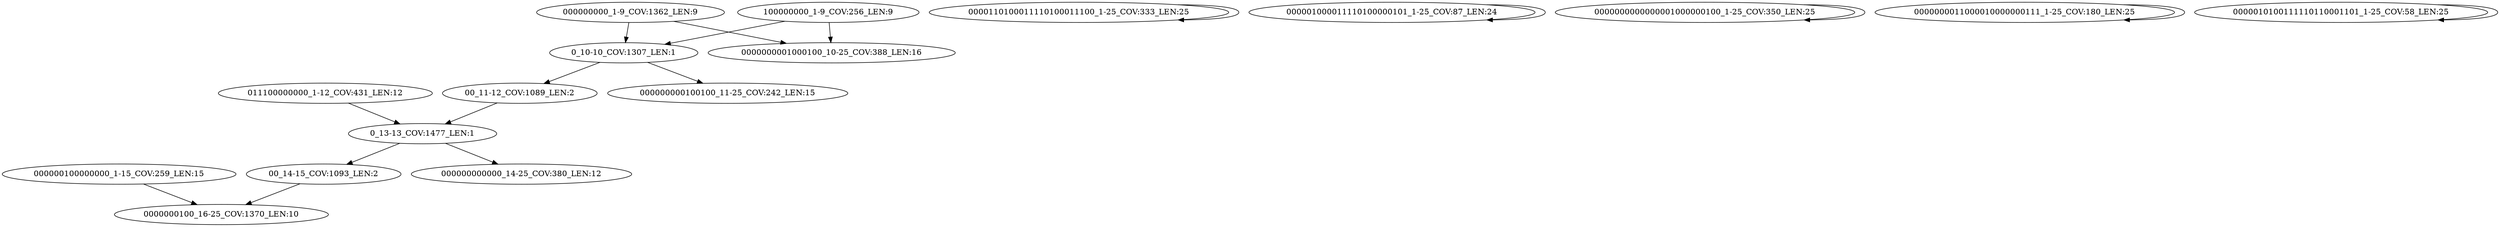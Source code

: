 digraph G {
    "000000100000000_1-15_COV:259_LEN:15" -> "0000000100_16-25_COV:1370_LEN:10";
    "00_14-15_COV:1093_LEN:2" -> "0000000100_16-25_COV:1370_LEN:10";
    "0000110100011110100011100_1-25_COV:333_LEN:25" -> "0000110100011110100011100_1-25_COV:333_LEN:25";
    "000001000011110100000101_1-25_COV:87_LEN:24" -> "000001000011110100000101_1-25_COV:87_LEN:24";
    "000000000_1-9_COV:1362_LEN:9" -> "0000000001000100_10-25_COV:388_LEN:16";
    "000000000_1-9_COV:1362_LEN:9" -> "0_10-10_COV:1307_LEN:1";
    "011100000000_1-12_COV:431_LEN:12" -> "0_13-13_COV:1477_LEN:1";
    "100000000_1-9_COV:256_LEN:9" -> "0000000001000100_10-25_COV:388_LEN:16";
    "100000000_1-9_COV:256_LEN:9" -> "0_10-10_COV:1307_LEN:1";
    "0_10-10_COV:1307_LEN:1" -> "00_11-12_COV:1089_LEN:2";
    "0_10-10_COV:1307_LEN:1" -> "000000000100100_11-25_COV:242_LEN:15";
    "0000000000000001000000100_1-25_COV:350_LEN:25" -> "0000000000000001000000100_1-25_COV:350_LEN:25";
    "0000000011000010000000111_1-25_COV:180_LEN:25" -> "0000000011000010000000111_1-25_COV:180_LEN:25";
    "0000010100111110110001101_1-25_COV:58_LEN:25" -> "0000010100111110110001101_1-25_COV:58_LEN:25";
    "00_11-12_COV:1089_LEN:2" -> "0_13-13_COV:1477_LEN:1";
    "0_13-13_COV:1477_LEN:1" -> "000000000000_14-25_COV:380_LEN:12";
    "0_13-13_COV:1477_LEN:1" -> "00_14-15_COV:1093_LEN:2";
}
